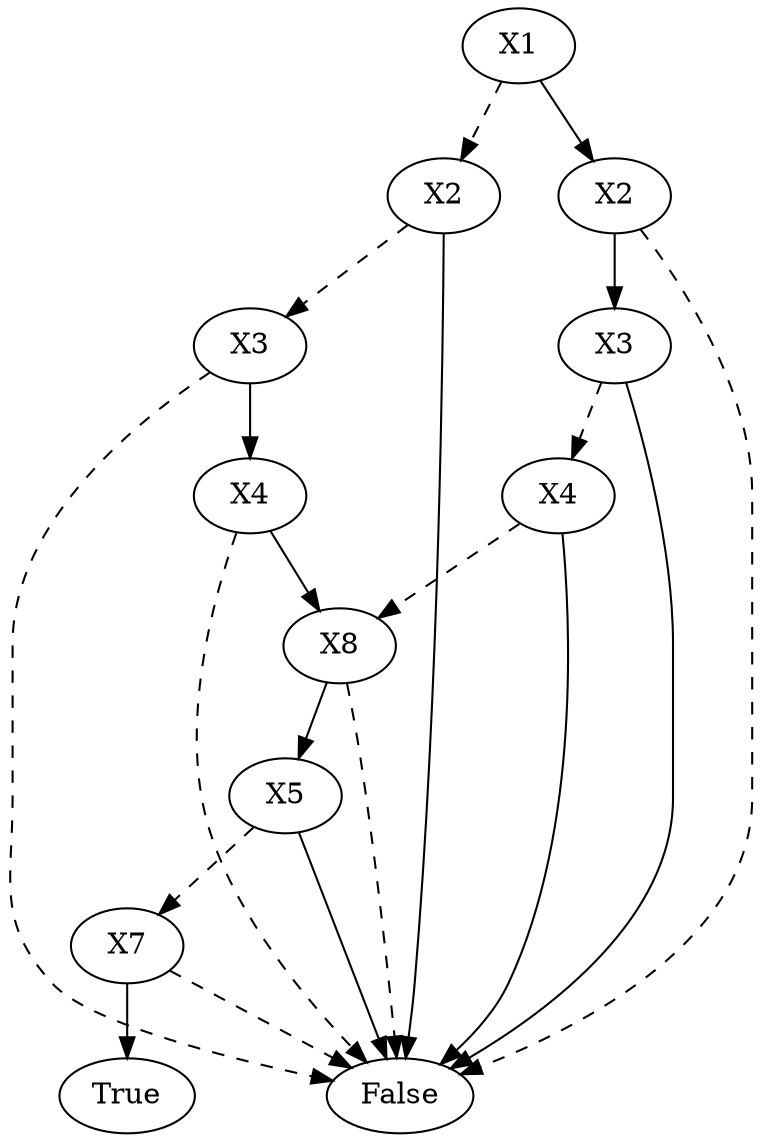 digraph{2202465415184[label=X1]2202466200080[label="X2"]
2202465415184 -> 2202466200080[style=dashed label="" fontcolor = gray]
2202466204176[label="X3"]
2202466200080 -> 2202466204176[style=dashed label="" fontcolor = gray]
2202465407440[label="False"]
2202466204176 -> 2202465407440[style=dashed label="" fontcolor = gray]
2202466203280[label="X4"]
2202466204176 -> 2202466203280 [label="" fontcolor = gray]
2202465407440[label="False"]
2202466203280 -> 2202465407440[style=dashed label="" fontcolor = gray]
2202466190096[label="X8"]
2202466203280 -> 2202466190096 [label="" fontcolor = gray]
2202465407440[label="False"]
2202466190096 -> 2202465407440[style=dashed label="" fontcolor = gray]
2202466200720[label="X5"]
2202466190096 -> 2202466200720 [label="" fontcolor = gray]
2202466192464[label="X7"]
2202466200720 -> 2202466192464[style=dashed label="" fontcolor = gray]
2202465407440[label="False"]
2202466192464 -> 2202465407440[style=dashed label="" fontcolor = gray]
2202465418704[label="True"]
2202466192464 -> 2202465418704 [label="" fontcolor = gray]
2202465407440[label="False"]
2202466200720 -> 2202465407440 [label="" fontcolor = gray]
2202465407440[label="False"]
2202466200080 -> 2202465407440 [label="" fontcolor = gray]
2202466194704[label="X2"]
2202465415184 -> 2202466194704 [label="" fontcolor = gray]
2202465407440[label="False"]
2202466194704 -> 2202465407440[style=dashed label="" fontcolor = gray]
2202412433232[label="X3"]
2202466194704 -> 2202412433232 [label="" fontcolor = gray]
2202412433360[label="X4"]
2202412433232 -> 2202412433360[style=dashed label="" fontcolor = gray]
2202466190096[label="X8"]
2202412433360 -> 2202466190096[style=dashed label="" fontcolor = gray]
2202465407440[label="False"]
2202412433360 -> 2202465407440 [label="" fontcolor = gray]
2202465407440[label="False"]
2202412433232 -> 2202465407440 [label="" fontcolor = gray]
}
